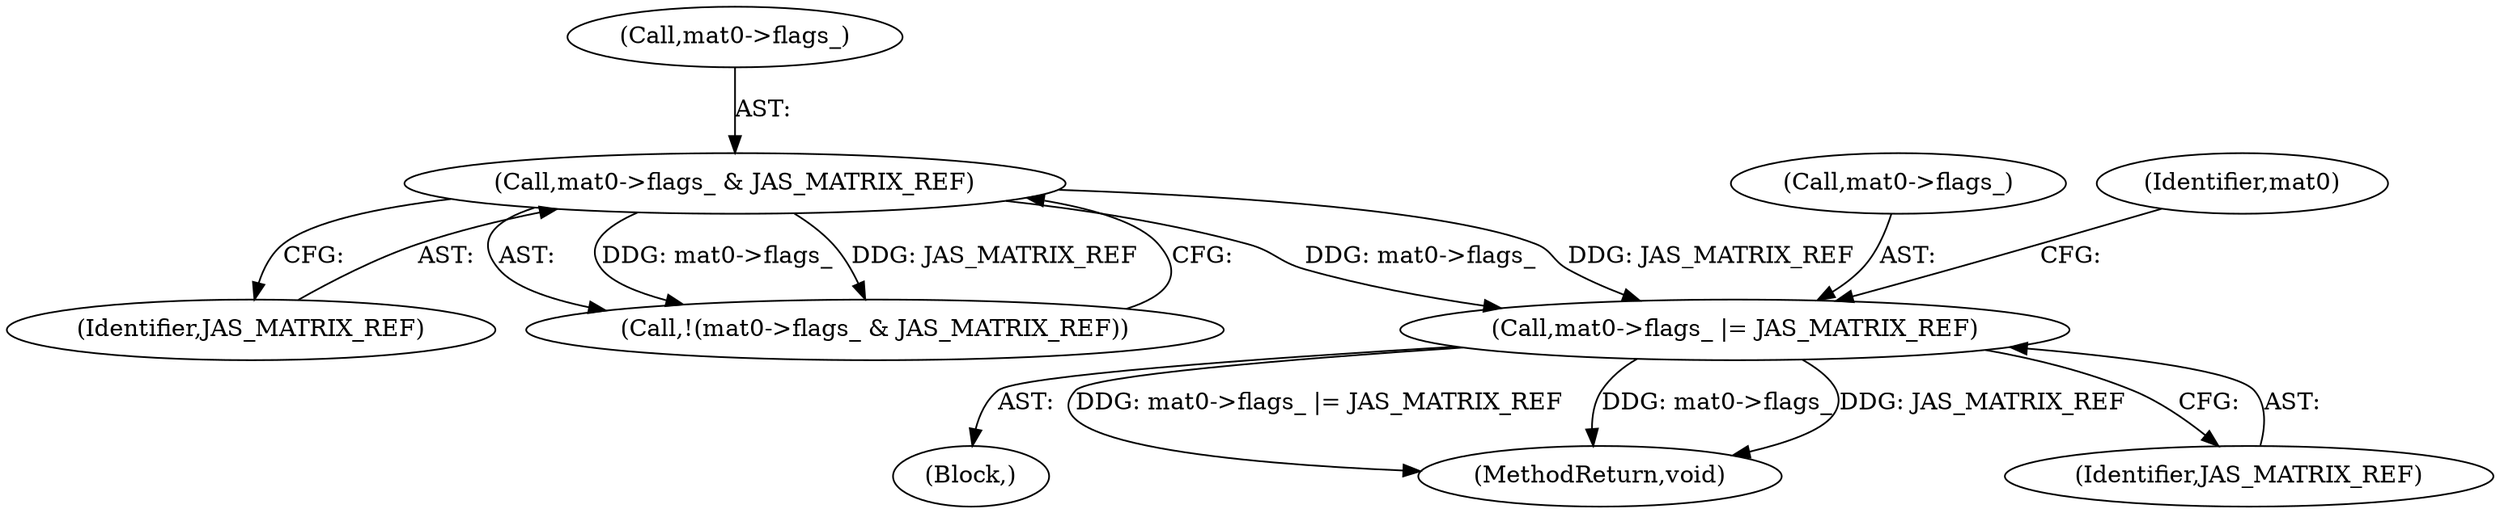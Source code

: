 digraph "0_jasper_d42b2388f7f8e0332c846675133acea151fc557a_17@pointer" {
"1000151" [label="(Call,mat0->flags_ |= JAS_MATRIX_REF)"];
"1000117" [label="(Call,mat0->flags_ & JAS_MATRIX_REF)"];
"1000151" [label="(Call,mat0->flags_ |= JAS_MATRIX_REF)"];
"1000117" [label="(Call,mat0->flags_ & JAS_MATRIX_REF)"];
"1000152" [label="(Call,mat0->flags_)"];
"1000121" [label="(Identifier,JAS_MATRIX_REF)"];
"1000116" [label="(Call,!(mat0->flags_ & JAS_MATRIX_REF))"];
"1000108" [label="(Block,)"];
"1000158" [label="(Identifier,mat0)"];
"1000262" [label="(MethodReturn,void)"];
"1000155" [label="(Identifier,JAS_MATRIX_REF)"];
"1000118" [label="(Call,mat0->flags_)"];
"1000151" -> "1000108"  [label="AST: "];
"1000151" -> "1000155"  [label="CFG: "];
"1000152" -> "1000151"  [label="AST: "];
"1000155" -> "1000151"  [label="AST: "];
"1000158" -> "1000151"  [label="CFG: "];
"1000151" -> "1000262"  [label="DDG: mat0->flags_ |= JAS_MATRIX_REF"];
"1000151" -> "1000262"  [label="DDG: mat0->flags_"];
"1000151" -> "1000262"  [label="DDG: JAS_MATRIX_REF"];
"1000117" -> "1000151"  [label="DDG: mat0->flags_"];
"1000117" -> "1000151"  [label="DDG: JAS_MATRIX_REF"];
"1000117" -> "1000116"  [label="AST: "];
"1000117" -> "1000121"  [label="CFG: "];
"1000118" -> "1000117"  [label="AST: "];
"1000121" -> "1000117"  [label="AST: "];
"1000116" -> "1000117"  [label="CFG: "];
"1000117" -> "1000116"  [label="DDG: mat0->flags_"];
"1000117" -> "1000116"  [label="DDG: JAS_MATRIX_REF"];
}
